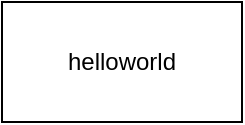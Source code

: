 <mxfile version="14.4.8" type="github">
  <diagram id="HXmYEIGGQJpF6yfqjPgy" name="Page-1">
    <mxGraphModel dx="466" dy="383" grid="1" gridSize="10" guides="1" tooltips="1" connect="1" arrows="1" fold="1" page="1" pageScale="1" pageWidth="827" pageHeight="1169" math="0" shadow="0">
      <root>
        <mxCell id="0" />
        <mxCell id="1" parent="0" />
        <mxCell id="J6Zqqp0tfZkEr3R6UFkn-1" value="helloworld" style="rounded=0;whiteSpace=wrap;html=1;" vertex="1" parent="1">
          <mxGeometry x="180" y="290" width="120" height="60" as="geometry" />
        </mxCell>
      </root>
    </mxGraphModel>
  </diagram>
</mxfile>
